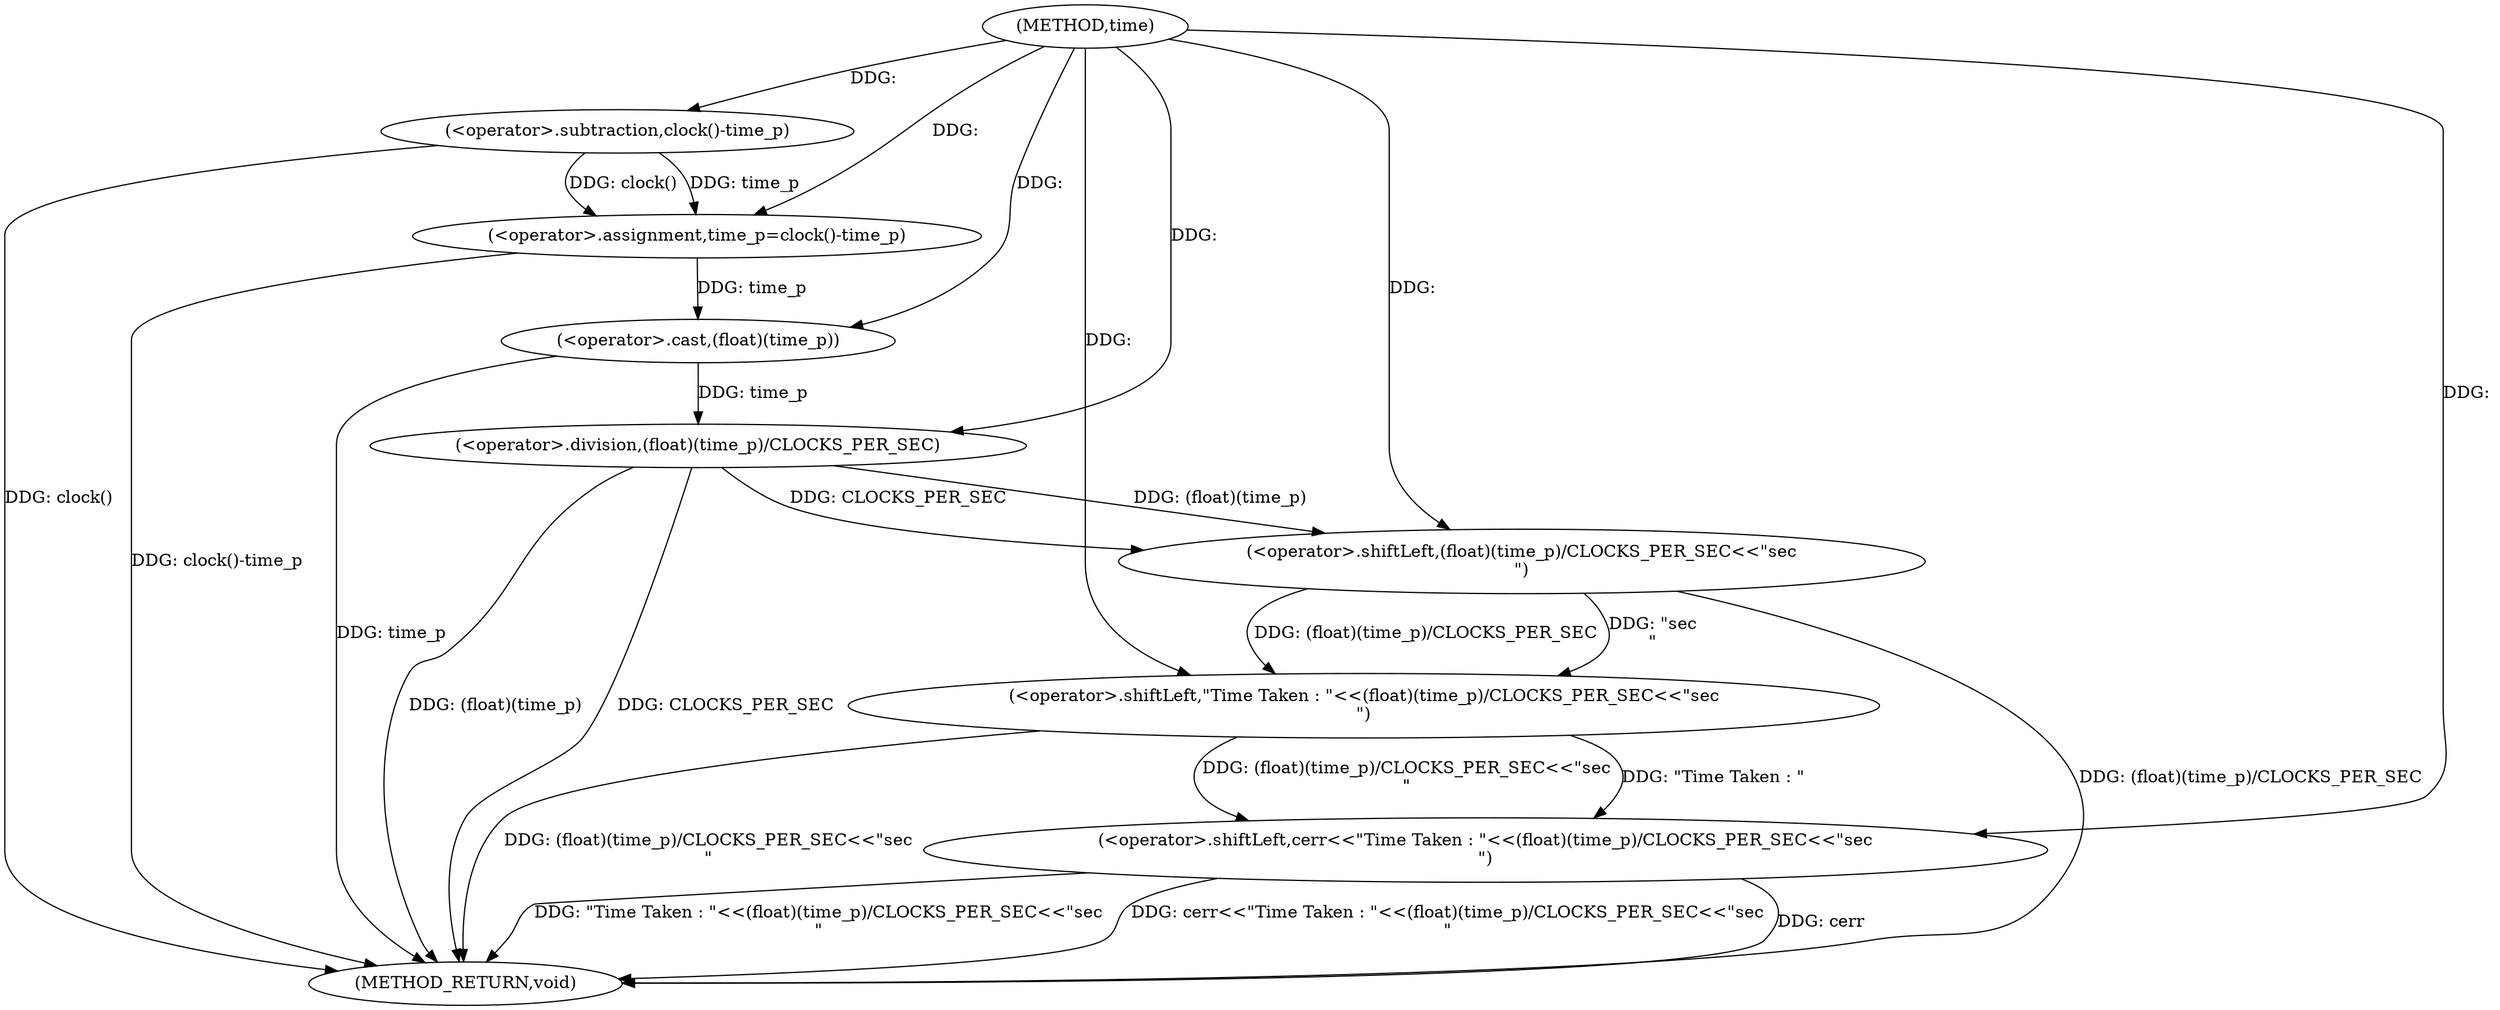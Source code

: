 digraph "time" {  
"1000153" [label = "(METHOD,time)" ]
"1000171" [label = "(METHOD_RETURN,void)" ]
"1000155" [label = "(<operator>.assignment,time_p=clock()-time_p)" ]
"1000160" [label = "(<operator>.shiftLeft,cerr<<\"Time Taken : \"<<(float)(time_p)/CLOCKS_PER_SEC<<\"sec\n\")" ]
"1000157" [label = "(<operator>.subtraction,clock()-time_p)" ]
"1000162" [label = "(<operator>.shiftLeft,\"Time Taken : \"<<(float)(time_p)/CLOCKS_PER_SEC<<\"sec\n\")" ]
"1000164" [label = "(<operator>.shiftLeft,(float)(time_p)/CLOCKS_PER_SEC<<\"sec\n\")" ]
"1000165" [label = "(<operator>.division,(float)(time_p)/CLOCKS_PER_SEC)" ]
"1000166" [label = "(<operator>.cast,(float)(time_p))" ]
  "1000157" -> "1000171"  [ label = "DDG: clock()"] 
  "1000155" -> "1000171"  [ label = "DDG: clock()-time_p"] 
  "1000166" -> "1000171"  [ label = "DDG: time_p"] 
  "1000165" -> "1000171"  [ label = "DDG: (float)(time_p)"] 
  "1000164" -> "1000171"  [ label = "DDG: (float)(time_p)/CLOCKS_PER_SEC"] 
  "1000162" -> "1000171"  [ label = "DDG: (float)(time_p)/CLOCKS_PER_SEC<<\"sec\n\""] 
  "1000160" -> "1000171"  [ label = "DDG: \"Time Taken : \"<<(float)(time_p)/CLOCKS_PER_SEC<<\"sec\n\""] 
  "1000160" -> "1000171"  [ label = "DDG: cerr<<\"Time Taken : \"<<(float)(time_p)/CLOCKS_PER_SEC<<\"sec\n\""] 
  "1000160" -> "1000171"  [ label = "DDG: cerr"] 
  "1000165" -> "1000171"  [ label = "DDG: CLOCKS_PER_SEC"] 
  "1000157" -> "1000155"  [ label = "DDG: time_p"] 
  "1000157" -> "1000155"  [ label = "DDG: clock()"] 
  "1000153" -> "1000155"  [ label = "DDG: "] 
  "1000153" -> "1000160"  [ label = "DDG: "] 
  "1000162" -> "1000160"  [ label = "DDG: \"Time Taken : \""] 
  "1000162" -> "1000160"  [ label = "DDG: (float)(time_p)/CLOCKS_PER_SEC<<\"sec\n\""] 
  "1000153" -> "1000157"  [ label = "DDG: "] 
  "1000153" -> "1000162"  [ label = "DDG: "] 
  "1000164" -> "1000162"  [ label = "DDG: \"sec\n\""] 
  "1000164" -> "1000162"  [ label = "DDG: (float)(time_p)/CLOCKS_PER_SEC"] 
  "1000165" -> "1000164"  [ label = "DDG: (float)(time_p)"] 
  "1000165" -> "1000164"  [ label = "DDG: CLOCKS_PER_SEC"] 
  "1000153" -> "1000164"  [ label = "DDG: "] 
  "1000166" -> "1000165"  [ label = "DDG: time_p"] 
  "1000153" -> "1000165"  [ label = "DDG: "] 
  "1000155" -> "1000166"  [ label = "DDG: time_p"] 
  "1000153" -> "1000166"  [ label = "DDG: "] 
}
